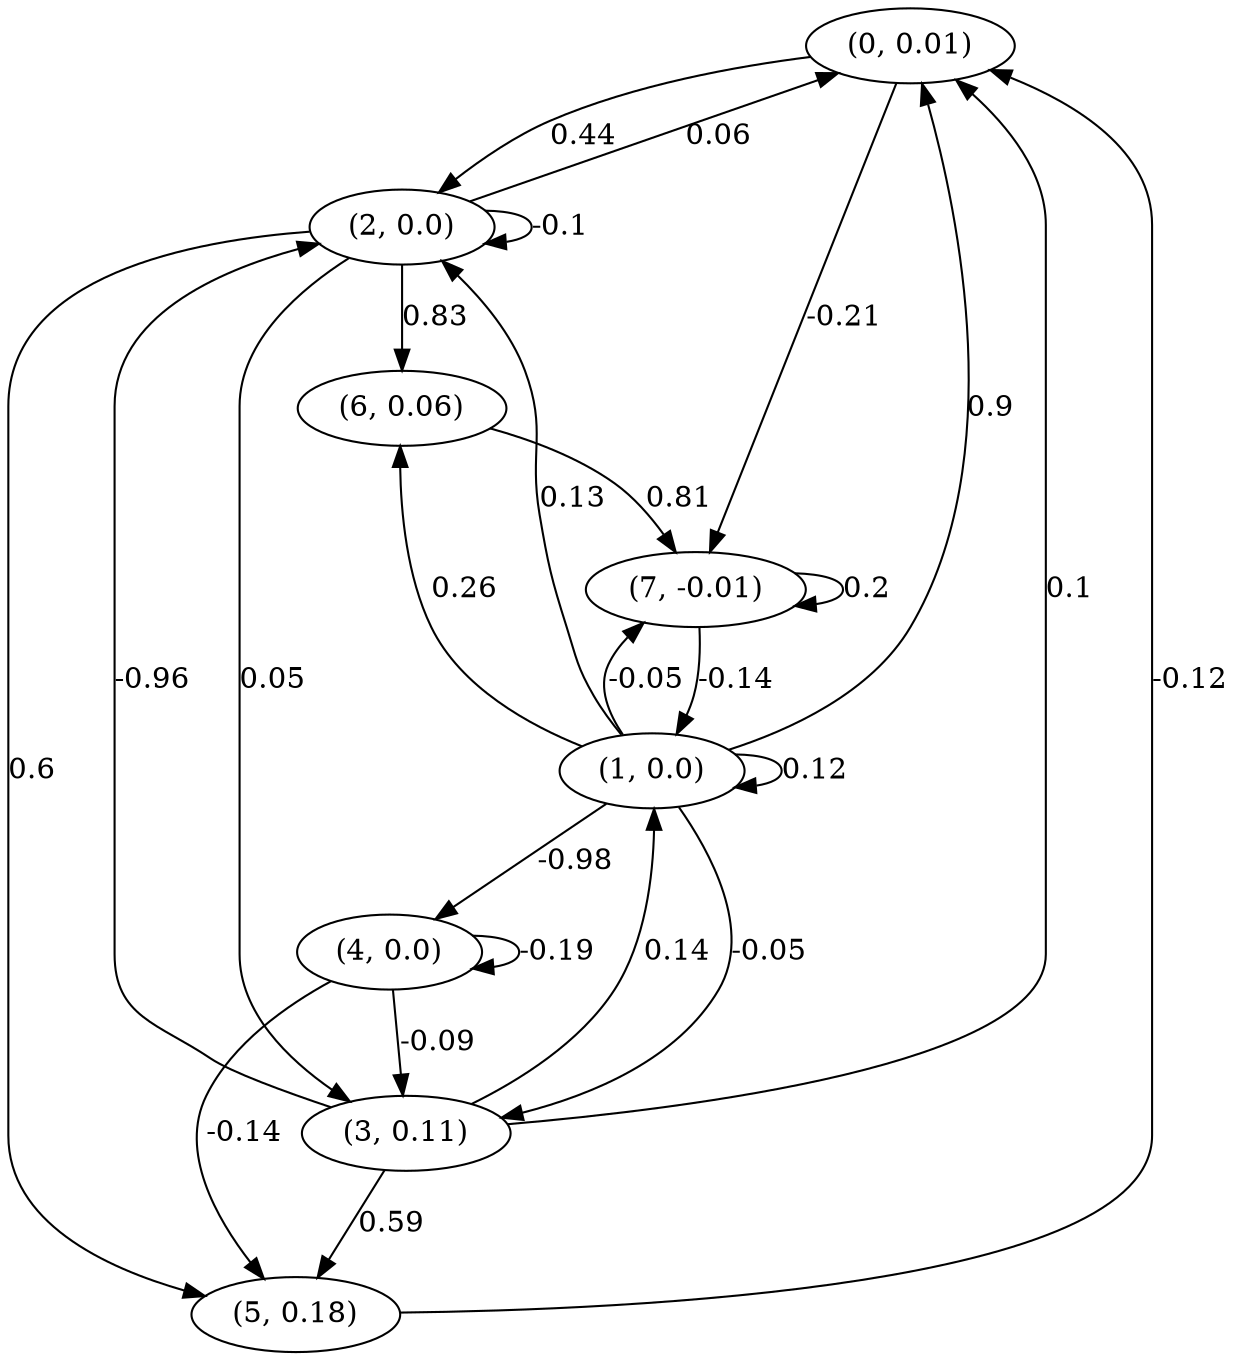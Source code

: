 digraph {
    0 [ label = "(0, 0.01)" ]
    1 [ label = "(1, 0.0)" ]
    2 [ label = "(2, 0.0)" ]
    3 [ label = "(3, 0.11)" ]
    4 [ label = "(4, 0.0)" ]
    5 [ label = "(5, 0.18)" ]
    6 [ label = "(6, 0.06)" ]
    7 [ label = "(7, -0.01)" ]
    1 -> 1 [ label = "0.12" ]
    2 -> 2 [ label = "-0.1" ]
    4 -> 4 [ label = "-0.19" ]
    7 -> 7 [ label = "0.2" ]
    1 -> 0 [ label = "0.9" ]
    2 -> 0 [ label = "0.06" ]
    3 -> 0 [ label = "0.1" ]
    5 -> 0 [ label = "-0.12" ]
    3 -> 1 [ label = "0.14" ]
    7 -> 1 [ label = "-0.14" ]
    0 -> 2 [ label = "0.44" ]
    1 -> 2 [ label = "0.13" ]
    3 -> 2 [ label = "-0.96" ]
    1 -> 3 [ label = "-0.05" ]
    2 -> 3 [ label = "0.05" ]
    4 -> 3 [ label = "-0.09" ]
    1 -> 4 [ label = "-0.98" ]
    2 -> 5 [ label = "0.6" ]
    3 -> 5 [ label = "0.59" ]
    4 -> 5 [ label = "-0.14" ]
    1 -> 6 [ label = "0.26" ]
    2 -> 6 [ label = "0.83" ]
    0 -> 7 [ label = "-0.21" ]
    1 -> 7 [ label = "-0.05" ]
    6 -> 7 [ label = "0.81" ]
}


